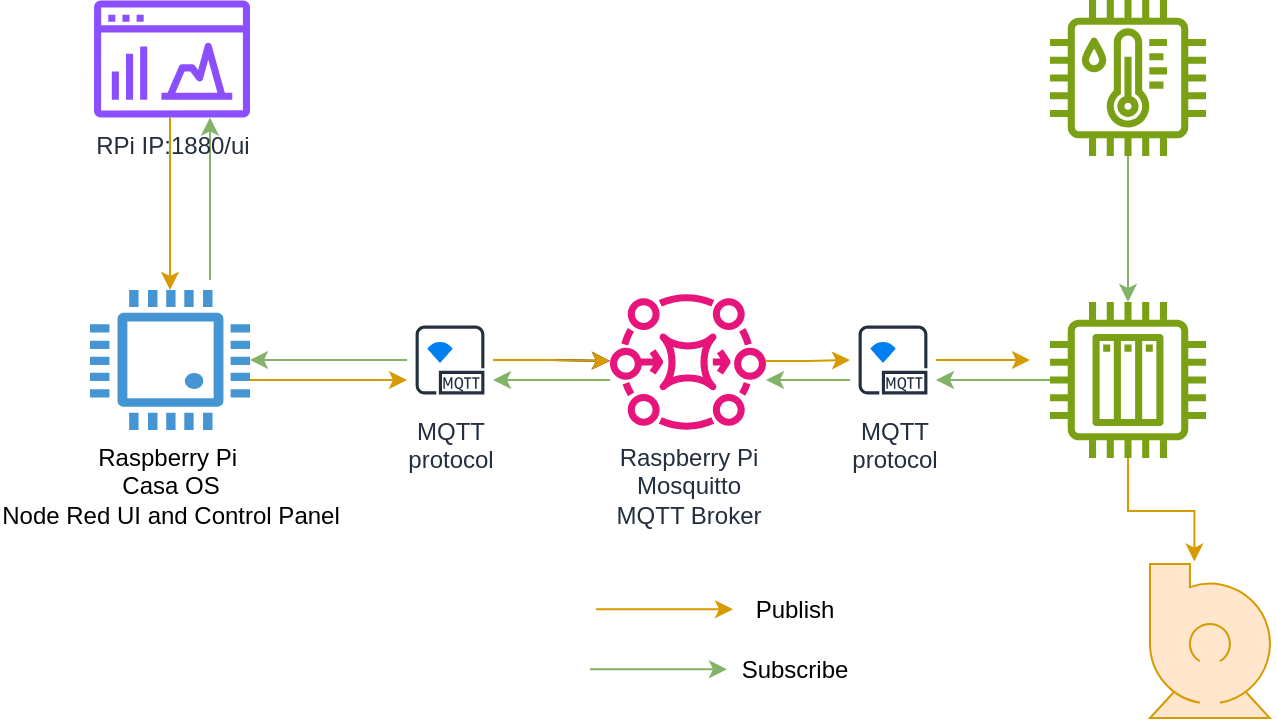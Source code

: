 <mxfile version="24.2.9" type="device">
  <diagram name="Page-1" id="g1dCOy7MmsEfj-mHgHiR">
    <mxGraphModel dx="724" dy="389" grid="1" gridSize="10" guides="1" tooltips="1" connect="1" arrows="1" fold="1" page="1" pageScale="1" pageWidth="850" pageHeight="1100" math="0" shadow="0">
      <root>
        <mxCell id="0" />
        <mxCell id="1" parent="0" />
        <mxCell id="GlraXrTmuPTZL_h2a3OJ-20" style="edgeStyle=orthogonalEdgeStyle;rounded=0;orthogonalLoop=1;jettySize=auto;html=1;fillColor=#d5e8d4;strokeColor=#82b366;" edge="1" parent="1" source="GlraXrTmuPTZL_h2a3OJ-6" target="GlraXrTmuPTZL_h2a3OJ-10">
          <mxGeometry relative="1" as="geometry" />
        </mxCell>
        <mxCell id="GlraXrTmuPTZL_h2a3OJ-31" style="edgeStyle=orthogonalEdgeStyle;rounded=0;orthogonalLoop=1;jettySize=auto;html=1;" edge="1" parent="1" source="GlraXrTmuPTZL_h2a3OJ-6" target="GlraXrTmuPTZL_h2a3OJ-12">
          <mxGeometry relative="1" as="geometry" />
        </mxCell>
        <mxCell id="GlraXrTmuPTZL_h2a3OJ-33" value="" style="edgeStyle=orthogonalEdgeStyle;rounded=0;orthogonalLoop=1;jettySize=auto;html=1;fillColor=#ffe6cc;strokeColor=#d79b00;" edge="1" parent="1" source="GlraXrTmuPTZL_h2a3OJ-6" target="GlraXrTmuPTZL_h2a3OJ-12">
          <mxGeometry relative="1" as="geometry" />
        </mxCell>
        <mxCell id="GlraXrTmuPTZL_h2a3OJ-6" value="MQTT&#xa;protocol" style="sketch=0;outlineConnect=0;fontColor=#232F3E;gradientColor=none;strokeColor=#232F3E;fillColor=#ffffff;dashed=0;verticalLabelPosition=bottom;verticalAlign=top;align=center;html=1;fontSize=12;fontStyle=0;aspect=fixed;shape=mxgraph.aws4.resourceIcon;resIcon=mxgraph.aws4.mqtt_protocol;" vertex="1" parent="1">
          <mxGeometry x="308.5" y="198.5" width="43" height="43" as="geometry" />
        </mxCell>
        <mxCell id="GlraXrTmuPTZL_h2a3OJ-7" value="" style="shape=mxgraph.pid.pumps.centrifugal_pump_2;html=1;pointerEvents=1;align=center;verticalLabelPosition=bottom;verticalAlign=top;dashed=0;fillColor=#ffe6cc;strokeColor=#d79b00;" vertex="1" parent="1">
          <mxGeometry x="680" y="322" width="62" height="77" as="geometry" />
        </mxCell>
        <mxCell id="GlraXrTmuPTZL_h2a3OJ-16" style="edgeStyle=orthogonalEdgeStyle;rounded=0;orthogonalLoop=1;jettySize=auto;html=1;fillColor=#d5e8d4;strokeColor=#82b366;" edge="1" parent="1" source="GlraXrTmuPTZL_h2a3OJ-8" target="GlraXrTmuPTZL_h2a3OJ-9">
          <mxGeometry relative="1" as="geometry" />
        </mxCell>
        <mxCell id="GlraXrTmuPTZL_h2a3OJ-8" value="" style="sketch=0;outlineConnect=0;fontColor=#232F3E;gradientColor=none;fillColor=#7AA116;strokeColor=none;dashed=0;verticalLabelPosition=bottom;verticalAlign=top;align=center;html=1;fontSize=12;fontStyle=0;aspect=fixed;pointerEvents=1;shape=mxgraph.aws4.iot_thing_temperature_humidity_sensor;" vertex="1" parent="1">
          <mxGeometry x="630" y="40" width="78" height="78" as="geometry" />
        </mxCell>
        <mxCell id="GlraXrTmuPTZL_h2a3OJ-41" style="edgeStyle=orthogonalEdgeStyle;rounded=0;orthogonalLoop=1;jettySize=auto;html=1;fillColor=#d5e8d4;strokeColor=#82b366;" edge="1" parent="1" source="GlraXrTmuPTZL_h2a3OJ-9" target="GlraXrTmuPTZL_h2a3OJ-37">
          <mxGeometry relative="1" as="geometry">
            <Array as="points">
              <mxPoint x="610" y="230" />
              <mxPoint x="610" y="230" />
            </Array>
          </mxGeometry>
        </mxCell>
        <mxCell id="GlraXrTmuPTZL_h2a3OJ-9" value="" style="sketch=0;outlineConnect=0;fontColor=#232F3E;gradientColor=none;fillColor=#7AA116;strokeColor=none;dashed=0;verticalLabelPosition=bottom;verticalAlign=top;align=center;html=1;fontSize=12;fontStyle=0;aspect=fixed;pointerEvents=1;shape=mxgraph.aws4.iot_thing_plc;" vertex="1" parent="1">
          <mxGeometry x="630" y="191" width="78" height="78" as="geometry" />
        </mxCell>
        <mxCell id="GlraXrTmuPTZL_h2a3OJ-30" style="edgeStyle=orthogonalEdgeStyle;rounded=0;orthogonalLoop=1;jettySize=auto;html=1;fillColor=#ffe6cc;strokeColor=#d79b00;" edge="1" parent="1" source="GlraXrTmuPTZL_h2a3OJ-10" target="GlraXrTmuPTZL_h2a3OJ-6">
          <mxGeometry relative="1" as="geometry">
            <Array as="points">
              <mxPoint x="260" y="230" />
              <mxPoint x="260" y="230" />
            </Array>
          </mxGeometry>
        </mxCell>
        <mxCell id="GlraXrTmuPTZL_h2a3OJ-10" value="Raspberry Pi&amp;nbsp;&lt;br&gt;Casa OS&lt;div&gt;Node Red UI and Control Panel&lt;/div&gt;" style="pointerEvents=1;shadow=0;dashed=0;html=1;strokeColor=none;fillColor=#4495D1;labelPosition=center;verticalLabelPosition=bottom;verticalAlign=top;align=center;outlineConnect=0;shape=mxgraph.veeam.cpu;" vertex="1" parent="1">
          <mxGeometry x="150" y="185" width="80" height="70" as="geometry" />
        </mxCell>
        <mxCell id="GlraXrTmuPTZL_h2a3OJ-11" value="" style="html=1;verticalLabelPosition=bottom;align=center;labelBackgroundColor=#ffffff;verticalAlign=top;strokeWidth=2;strokeColor=#0080F0;shadow=0;dashed=0;shape=mxgraph.ios7.icons.wifi;pointerEvents=1" vertex="1" parent="1">
          <mxGeometry x="320" y="212" width="10" height="8" as="geometry" />
        </mxCell>
        <mxCell id="GlraXrTmuPTZL_h2a3OJ-19" value="" style="edgeStyle=orthogonalEdgeStyle;rounded=0;orthogonalLoop=1;jettySize=auto;html=1;fillColor=#d5e8d4;strokeColor=#82b366;" edge="1" parent="1" source="GlraXrTmuPTZL_h2a3OJ-12" target="GlraXrTmuPTZL_h2a3OJ-6">
          <mxGeometry relative="1" as="geometry">
            <Array as="points">
              <mxPoint x="390" y="230" />
              <mxPoint x="390" y="230" />
            </Array>
          </mxGeometry>
        </mxCell>
        <mxCell id="GlraXrTmuPTZL_h2a3OJ-39" style="edgeStyle=orthogonalEdgeStyle;rounded=0;orthogonalLoop=1;jettySize=auto;html=1;fillColor=#ffe6cc;strokeColor=#d79b00;" edge="1" parent="1" source="GlraXrTmuPTZL_h2a3OJ-12" target="GlraXrTmuPTZL_h2a3OJ-37">
          <mxGeometry relative="1" as="geometry" />
        </mxCell>
        <mxCell id="GlraXrTmuPTZL_h2a3OJ-12" value="Raspberry Pi&lt;br&gt;Mosquitto&lt;br&gt;MQTT Broker&lt;div&gt;&lt;br&gt;&lt;/div&gt;" style="sketch=0;outlineConnect=0;fontColor=#232F3E;gradientColor=none;fillColor=#E7157B;strokeColor=none;dashed=0;verticalLabelPosition=bottom;verticalAlign=top;align=center;html=1;fontSize=12;fontStyle=0;aspect=fixed;pointerEvents=1;shape=mxgraph.aws4.mq_broker;" vertex="1" parent="1">
          <mxGeometry x="410" y="186" width="78" height="69" as="geometry" />
        </mxCell>
        <mxCell id="GlraXrTmuPTZL_h2a3OJ-15" style="edgeStyle=orthogonalEdgeStyle;rounded=0;orthogonalLoop=1;jettySize=auto;html=1;entryX=0.358;entryY=-0.016;entryDx=0;entryDy=0;entryPerimeter=0;fillColor=#ffe6cc;strokeColor=#d79b00;" edge="1" parent="1" source="GlraXrTmuPTZL_h2a3OJ-9" target="GlraXrTmuPTZL_h2a3OJ-7">
          <mxGeometry relative="1" as="geometry" />
        </mxCell>
        <mxCell id="GlraXrTmuPTZL_h2a3OJ-25" style="edgeStyle=orthogonalEdgeStyle;rounded=0;orthogonalLoop=1;jettySize=auto;html=1;fillColor=#ffe6cc;strokeColor=#d79b00;" edge="1" parent="1" source="GlraXrTmuPTZL_h2a3OJ-22" target="GlraXrTmuPTZL_h2a3OJ-10">
          <mxGeometry relative="1" as="geometry">
            <Array as="points">
              <mxPoint x="190" y="130" />
              <mxPoint x="190" y="130" />
            </Array>
          </mxGeometry>
        </mxCell>
        <mxCell id="GlraXrTmuPTZL_h2a3OJ-34" style="edgeStyle=orthogonalEdgeStyle;rounded=0;orthogonalLoop=1;jettySize=auto;html=1;startArrow=classic;startFill=1;endArrow=none;endFill=0;fillColor=#d5e8d4;strokeColor=#82b366;" edge="1" parent="1" source="GlraXrTmuPTZL_h2a3OJ-22">
          <mxGeometry relative="1" as="geometry">
            <mxPoint x="210" y="180" as="targetPoint" />
            <Array as="points">
              <mxPoint x="210" y="120" />
              <mxPoint x="210" y="120" />
            </Array>
          </mxGeometry>
        </mxCell>
        <mxCell id="GlraXrTmuPTZL_h2a3OJ-22" value="RPi IP:1880/ui" style="sketch=0;outlineConnect=0;fontColor=#232F3E;gradientColor=none;fillColor=#8C4FFF;strokeColor=none;dashed=0;verticalLabelPosition=bottom;verticalAlign=top;align=center;html=1;fontSize=12;fontStyle=0;aspect=fixed;pointerEvents=1;shape=mxgraph.aws4.opensearch_dashboards;" vertex="1" parent="1">
          <mxGeometry x="152" y="40" width="78" height="59" as="geometry" />
        </mxCell>
        <mxCell id="GlraXrTmuPTZL_h2a3OJ-40" style="edgeStyle=orthogonalEdgeStyle;rounded=0;orthogonalLoop=1;jettySize=auto;html=1;fillColor=#ffe6cc;strokeColor=#d79b00;" edge="1" parent="1" source="GlraXrTmuPTZL_h2a3OJ-37">
          <mxGeometry relative="1" as="geometry">
            <mxPoint x="620" y="220" as="targetPoint" />
          </mxGeometry>
        </mxCell>
        <mxCell id="GlraXrTmuPTZL_h2a3OJ-42" style="edgeStyle=orthogonalEdgeStyle;rounded=0;orthogonalLoop=1;jettySize=auto;html=1;fillColor=#d5e8d4;strokeColor=#82b366;" edge="1" parent="1" source="GlraXrTmuPTZL_h2a3OJ-37" target="GlraXrTmuPTZL_h2a3OJ-12">
          <mxGeometry relative="1" as="geometry">
            <Array as="points">
              <mxPoint x="509" y="230" />
              <mxPoint x="509" y="230" />
            </Array>
          </mxGeometry>
        </mxCell>
        <mxCell id="GlraXrTmuPTZL_h2a3OJ-37" value="MQTT&#xa;protocol" style="sketch=0;outlineConnect=0;fontColor=#232F3E;gradientColor=none;strokeColor=#232F3E;fillColor=#ffffff;dashed=0;verticalLabelPosition=bottom;verticalAlign=top;align=center;html=1;fontSize=12;fontStyle=0;aspect=fixed;shape=mxgraph.aws4.resourceIcon;resIcon=mxgraph.aws4.mqtt_protocol;" vertex="1" parent="1">
          <mxGeometry x="530" y="198.5" width="43" height="43" as="geometry" />
        </mxCell>
        <mxCell id="GlraXrTmuPTZL_h2a3OJ-38" value="" style="html=1;verticalLabelPosition=bottom;align=center;labelBackgroundColor=#ffffff;verticalAlign=top;strokeWidth=2;strokeColor=#0080F0;shadow=0;dashed=0;shape=mxgraph.ios7.icons.wifi;pointerEvents=1" vertex="1" parent="1">
          <mxGeometry x="541.5" y="212" width="10" height="8" as="geometry" />
        </mxCell>
        <mxCell id="GlraXrTmuPTZL_h2a3OJ-50" value="" style="endArrow=classic;html=1;rounded=0;fillColor=#ffe6cc;strokeColor=#d79b00;" edge="1" parent="1">
          <mxGeometry width="50" height="50" relative="1" as="geometry">
            <mxPoint x="403" y="344.66" as="sourcePoint" />
            <mxPoint x="471.5" y="344.66" as="targetPoint" />
          </mxGeometry>
        </mxCell>
        <mxCell id="GlraXrTmuPTZL_h2a3OJ-51" value="" style="endArrow=classic;html=1;rounded=0;fillColor=#d5e8d4;strokeColor=#82b366;" edge="1" parent="1">
          <mxGeometry width="50" height="50" relative="1" as="geometry">
            <mxPoint x="400" y="374.66" as="sourcePoint" />
            <mxPoint x="468.5" y="374.66" as="targetPoint" />
          </mxGeometry>
        </mxCell>
        <mxCell id="GlraXrTmuPTZL_h2a3OJ-52" value="Publish" style="text;html=1;align=center;verticalAlign=middle;resizable=0;points=[];autosize=1;strokeColor=none;fillColor=none;" vertex="1" parent="1">
          <mxGeometry x="471.5" y="330" width="60" height="30" as="geometry" />
        </mxCell>
        <mxCell id="GlraXrTmuPTZL_h2a3OJ-53" value="Subscribe" style="text;html=1;align=center;verticalAlign=middle;resizable=0;points=[];autosize=1;strokeColor=none;fillColor=none;" vertex="1" parent="1">
          <mxGeometry x="461.5" y="360" width="80" height="30" as="geometry" />
        </mxCell>
      </root>
    </mxGraphModel>
  </diagram>
</mxfile>
